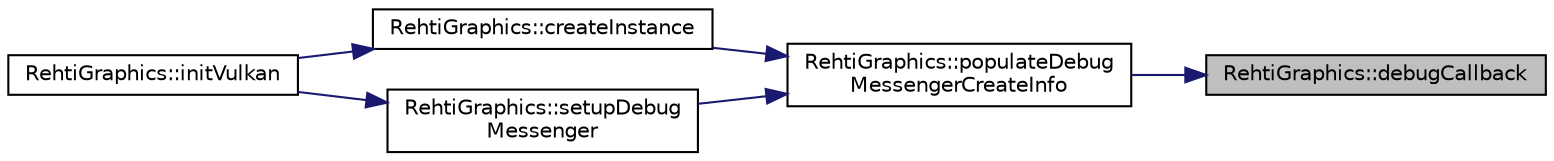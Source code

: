 digraph "RehtiGraphics::debugCallback"
{
 // LATEX_PDF_SIZE
  edge [fontname="Helvetica",fontsize="10",labelfontname="Helvetica",labelfontsize="10"];
  node [fontname="Helvetica",fontsize="10",shape=record];
  rankdir="RL";
  Node1 [label="RehtiGraphics::debugCallback",height=0.2,width=0.4,color="black", fillcolor="grey75", style="filled", fontcolor="black",tooltip=" "];
  Node1 -> Node2 [dir="back",color="midnightblue",fontsize="10",style="solid",fontname="Helvetica"];
  Node2 [label="RehtiGraphics::populateDebug\lMessengerCreateInfo",height=0.2,width=0.4,color="black", fillcolor="white", style="filled",URL="$classRehtiGraphics.html#a48c28ff35dd115c2deb3ee8cc99490c6",tooltip="Populates the debug messenger info."];
  Node2 -> Node3 [dir="back",color="midnightblue",fontsize="10",style="solid",fontname="Helvetica"];
  Node3 [label="RehtiGraphics::createInstance",height=0.2,width=0.4,color="black", fillcolor="white", style="filled",URL="$classRehtiGraphics.html#a281bdb83fa8180537a192e5e6aecf3a3",tooltip="Creates vulkan instance."];
  Node3 -> Node4 [dir="back",color="midnightblue",fontsize="10",style="solid",fontname="Helvetica"];
  Node4 [label="RehtiGraphics::initVulkan",height=0.2,width=0.4,color="black", fillcolor="white", style="filled",URL="$classRehtiGraphics.html#ae16a48c5465c048b9ca5c253506d25b3",tooltip="Initializes vulkan instance."];
  Node2 -> Node5 [dir="back",color="midnightblue",fontsize="10",style="solid",fontname="Helvetica"];
  Node5 [label="RehtiGraphics::setupDebug\lMessenger",height=0.2,width=0.4,color="black", fillcolor="white", style="filled",URL="$classRehtiGraphics.html#a81b186cd55dd95c15e20e474b9dfd26c",tooltip="Setups the debug messenger."];
  Node5 -> Node4 [dir="back",color="midnightblue",fontsize="10",style="solid",fontname="Helvetica"];
}
